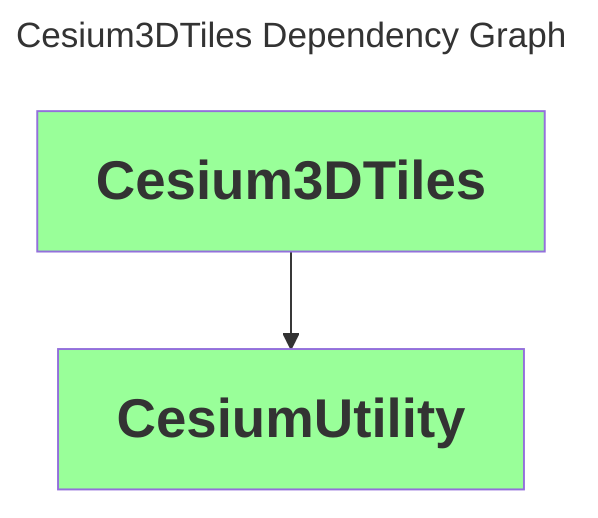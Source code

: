 ---
comment: This file was generated by dep-graph-gen. DO NOT EDIT THIS FILE!

title: Cesium3DTiles Dependency Graph
---
graph TD
  classDef dependencyNode fill:#fff,stroke:#ccc,color:#666,font-weight:bold,font-size:28px
  classDef libraryNode fill:#9f9,font-weight:bold,font-size:28px
  Cesium3DTiles[Cesium3DTiles] --> CesiumUtility[CesiumUtility]
  class CesiumUtility,Cesium3DTiles libraryNode
